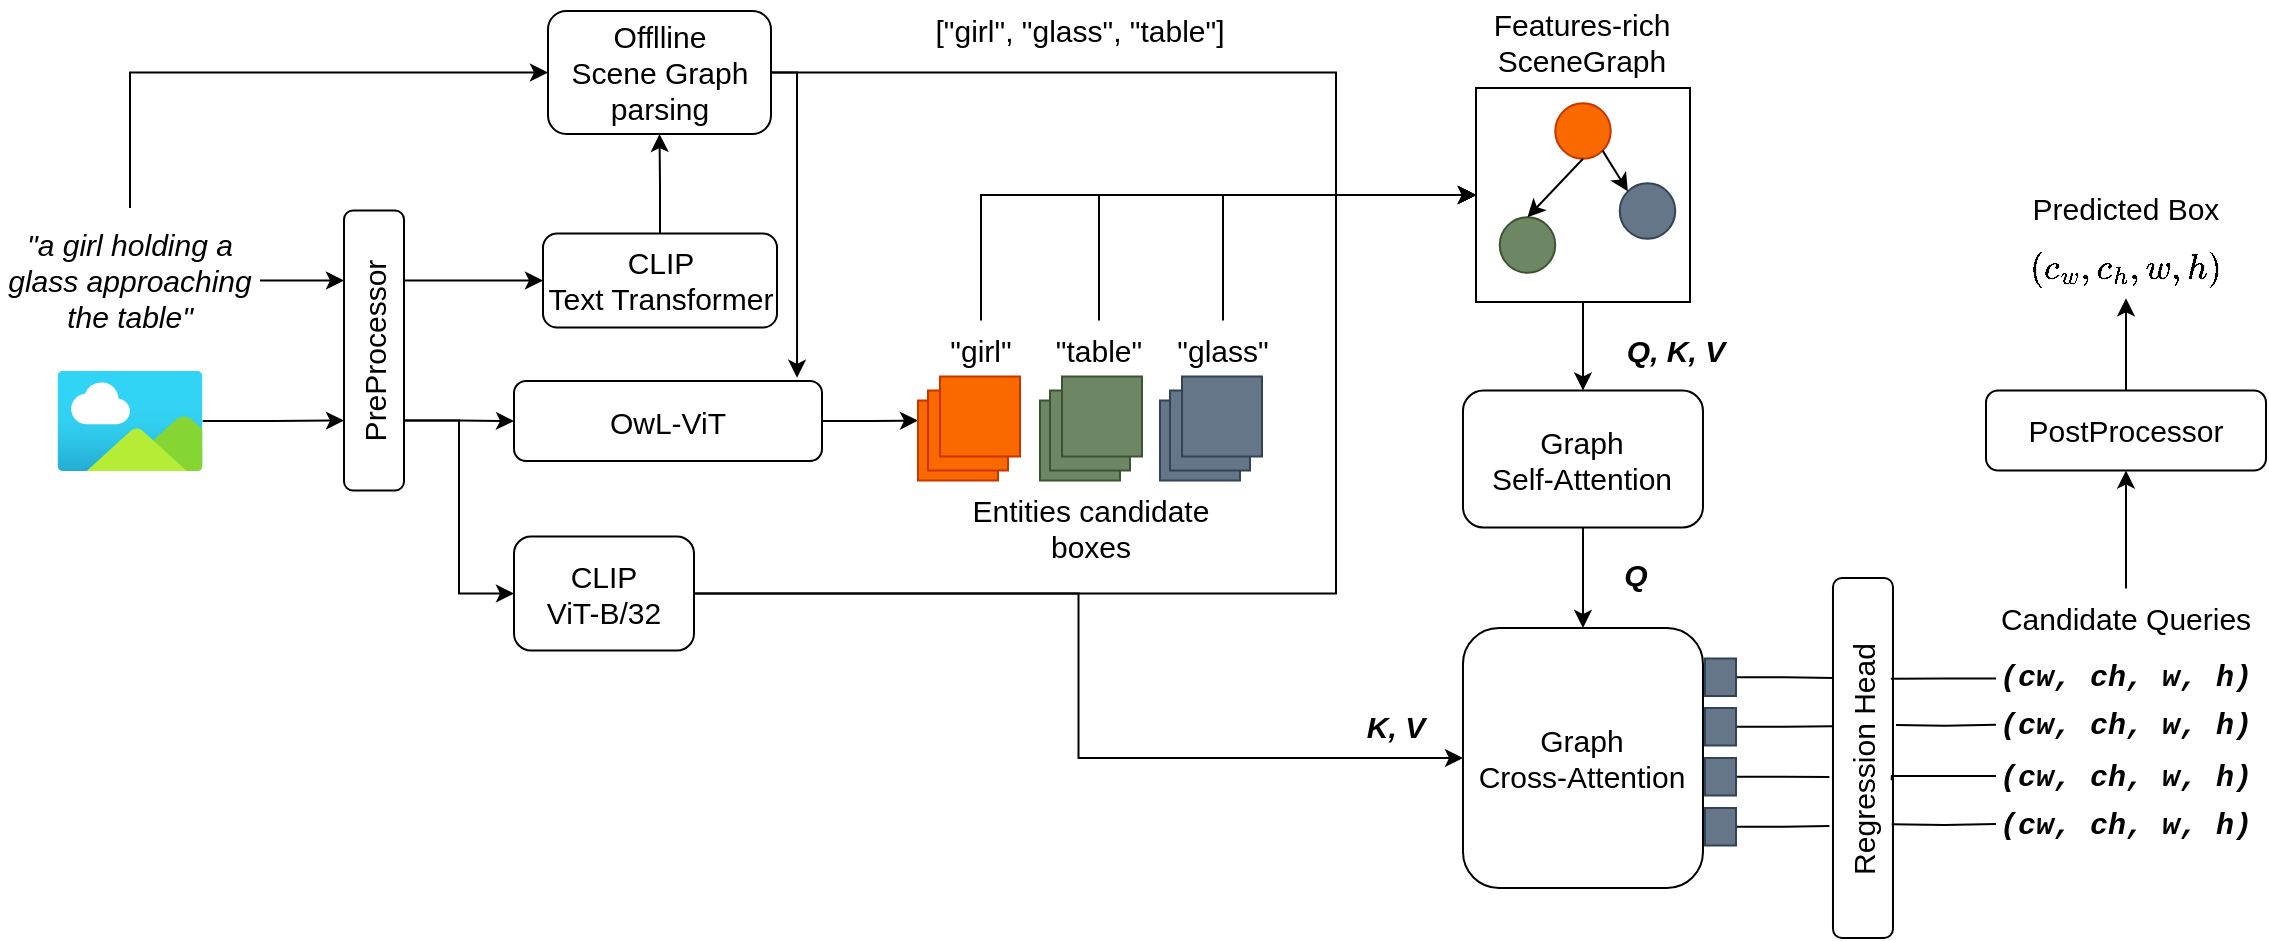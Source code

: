 <mxfile version="21.6.1" type="device">
  <diagram name="Pagina-1" id="rFU_sqioOXPZMRnYCsA3">
    <mxGraphModel dx="1589" dy="867" grid="1" gridSize="10" guides="1" tooltips="1" connect="1" arrows="1" fold="1" page="1" pageScale="1" pageWidth="827" pageHeight="1169" math="1" shadow="0">
      <root>
        <mxCell id="0" />
        <mxCell id="1" parent="0" />
        <mxCell id="9q3LpZvZRBrV1jGRHOvV-120" style="edgeStyle=orthogonalEdgeStyle;rounded=0;orthogonalLoop=1;jettySize=auto;html=1;exitX=0.5;exitY=1;exitDx=0;exitDy=0;entryX=0.5;entryY=0;entryDx=0;entryDy=0;fontSize=15;" parent="1" source="9q3LpZvZRBrV1jGRHOvV-103" target="9q3LpZvZRBrV1jGRHOvV-109" edge="1">
          <mxGeometry relative="1" as="geometry" />
        </mxCell>
        <mxCell id="9q3LpZvZRBrV1jGRHOvV-103" value="" style="whiteSpace=wrap;html=1;aspect=fixed;fontSize=15;" parent="1" vertex="1">
          <mxGeometry x="740" y="200" width="107" height="107" as="geometry" />
        </mxCell>
        <mxCell id="9q3LpZvZRBrV1jGRHOvV-66" style="edgeStyle=orthogonalEdgeStyle;rounded=0;orthogonalLoop=1;jettySize=auto;html=1;entryX=0;entryY=0.5;entryDx=0;entryDy=0;fontSize=15;" parent="1" target="9q3LpZvZRBrV1jGRHOvV-4" edge="1">
          <mxGeometry relative="1" as="geometry">
            <mxPoint x="67" y="260" as="sourcePoint" />
            <Array as="points">
              <mxPoint x="67" y="192" />
            </Array>
          </mxGeometry>
        </mxCell>
        <mxCell id="9q3LpZvZRBrV1jGRHOvV-78" style="edgeStyle=orthogonalEdgeStyle;rounded=0;orthogonalLoop=1;jettySize=auto;html=1;exitX=1;exitY=0.5;exitDx=0;exitDy=0;entryX=0.75;entryY=0;entryDx=0;entryDy=0;fontSize=15;" parent="1" source="9q3LpZvZRBrV1jGRHOvV-2" target="9q3LpZvZRBrV1jGRHOvV-58" edge="1">
          <mxGeometry relative="1" as="geometry" />
        </mxCell>
        <mxCell id="9q3LpZvZRBrV1jGRHOvV-2" value="&quot;a girl holding a glass approaching the table&quot;" style="text;html=1;strokeColor=none;fillColor=none;align=center;verticalAlign=middle;whiteSpace=wrap;rounded=0;fontSize=15;fontStyle=2" parent="1" vertex="1">
          <mxGeometry x="2" y="281.25" width="130" height="30" as="geometry" />
        </mxCell>
        <mxCell id="9q3LpZvZRBrV1jGRHOvV-84" style="edgeStyle=orthogonalEdgeStyle;rounded=0;orthogonalLoop=1;jettySize=auto;html=1;exitX=1;exitY=0.5;exitDx=0;exitDy=0;entryX=0.919;entryY=-0.04;entryDx=0;entryDy=0;entryPerimeter=0;fontSize=15;" parent="1" source="9q3LpZvZRBrV1jGRHOvV-4" target="9q3LpZvZRBrV1jGRHOvV-8" edge="1">
          <mxGeometry relative="1" as="geometry">
            <Array as="points">
              <mxPoint x="401" y="192" />
            </Array>
          </mxGeometry>
        </mxCell>
        <mxCell id="9q3LpZvZRBrV1jGRHOvV-105" style="edgeStyle=orthogonalEdgeStyle;rounded=0;orthogonalLoop=1;jettySize=auto;html=1;exitX=1;exitY=0.5;exitDx=0;exitDy=0;entryX=0;entryY=0.5;entryDx=0;entryDy=0;fontSize=15;" parent="1" source="9q3LpZvZRBrV1jGRHOvV-4" target="9q3LpZvZRBrV1jGRHOvV-103" edge="1">
          <mxGeometry relative="1" as="geometry">
            <Array as="points">
              <mxPoint x="670" y="192" />
              <mxPoint x="670" y="253" />
            </Array>
          </mxGeometry>
        </mxCell>
        <mxCell id="9q3LpZvZRBrV1jGRHOvV-4" value="Offlline&lt;br style=&quot;font-size: 15px;&quot;&gt;Scene Graph parsing" style="rounded=1;whiteSpace=wrap;html=1;fontSize=15;" parent="1" vertex="1">
          <mxGeometry x="276" y="161.5" width="111.5" height="61.5" as="geometry" />
        </mxCell>
        <mxCell id="9q3LpZvZRBrV1jGRHOvV-62" style="edgeStyle=orthogonalEdgeStyle;rounded=0;orthogonalLoop=1;jettySize=auto;html=1;entryX=0.25;entryY=0;entryDx=0;entryDy=0;fontSize=15;" parent="1" source="9q3LpZvZRBrV1jGRHOvV-5" target="9q3LpZvZRBrV1jGRHOvV-58" edge="1">
          <mxGeometry relative="1" as="geometry" />
        </mxCell>
        <mxCell id="9q3LpZvZRBrV1jGRHOvV-5" value="" style="image;aspect=fixed;html=1;points=[];align=center;fontSize=15;image=img/lib/azure2/general/Image.svg;" parent="1" vertex="1">
          <mxGeometry x="30.63" y="341.5" width="72.73" height="50" as="geometry" />
        </mxCell>
        <mxCell id="9q3LpZvZRBrV1jGRHOvV-47" style="edgeStyle=orthogonalEdgeStyle;rounded=0;orthogonalLoop=1;jettySize=auto;html=1;exitX=1;exitY=0.5;exitDx=0;exitDy=0;entryX=0;entryY=0.25;entryDx=0;entryDy=0;fontSize=15;" parent="1" source="9q3LpZvZRBrV1jGRHOvV-8" target="9q3LpZvZRBrV1jGRHOvV-35" edge="1">
          <mxGeometry relative="1" as="geometry" />
        </mxCell>
        <mxCell id="9q3LpZvZRBrV1jGRHOvV-8" value="OwL-ViT" style="rounded=1;whiteSpace=wrap;html=1;fontSize=15;" parent="1" vertex="1">
          <mxGeometry x="259" y="346.5" width="154" height="40" as="geometry" />
        </mxCell>
        <mxCell id="9q3LpZvZRBrV1jGRHOvV-11" value="[&quot;girl&quot;, &quot;glass&quot;, &quot;table&quot;]" style="text;html=1;strokeColor=none;fillColor=none;align=center;verticalAlign=middle;whiteSpace=wrap;rounded=0;fontSize=15;" parent="1" vertex="1">
          <mxGeometry x="448" y="156" width="188" height="30" as="geometry" />
        </mxCell>
        <mxCell id="9q3LpZvZRBrV1jGRHOvV-18" value="Entities candidate boxes" style="text;html=1;strokeColor=none;fillColor=none;align=center;verticalAlign=middle;whiteSpace=wrap;rounded=0;fontSize=15;" parent="1" vertex="1">
          <mxGeometry x="473.5" y="404.75" width="147" height="30" as="geometry" />
        </mxCell>
        <mxCell id="9xxns0bTBo7HSSjb7UWj-4" style="edgeStyle=orthogonalEdgeStyle;rounded=0;orthogonalLoop=1;jettySize=auto;html=1;exitX=0.5;exitY=0;exitDx=0;exitDy=0;entryX=0;entryY=0.5;entryDx=0;entryDy=0;" parent="1" source="9q3LpZvZRBrV1jGRHOvV-32" target="9q3LpZvZRBrV1jGRHOvV-103" edge="1">
          <mxGeometry relative="1" as="geometry" />
        </mxCell>
        <mxCell id="9q3LpZvZRBrV1jGRHOvV-32" value="&quot;glass&quot;" style="text;html=1;strokeColor=none;fillColor=none;align=center;verticalAlign=middle;whiteSpace=wrap;rounded=0;fontSize=15;" parent="1" vertex="1">
          <mxGeometry x="594" y="316.25" width="39" height="30" as="geometry" />
        </mxCell>
        <mxCell id="9xxns0bTBo7HSSjb7UWj-3" style="edgeStyle=orthogonalEdgeStyle;rounded=0;orthogonalLoop=1;jettySize=auto;html=1;exitX=0.5;exitY=0;exitDx=0;exitDy=0;entryX=0;entryY=0.5;entryDx=0;entryDy=0;" parent="1" source="9q3LpZvZRBrV1jGRHOvV-34" target="9q3LpZvZRBrV1jGRHOvV-103" edge="1">
          <mxGeometry relative="1" as="geometry" />
        </mxCell>
        <mxCell id="9q3LpZvZRBrV1jGRHOvV-34" value="&quot;table&quot;" style="text;html=1;strokeColor=none;fillColor=none;align=center;verticalAlign=middle;whiteSpace=wrap;rounded=0;fontSize=15;" parent="1" vertex="1">
          <mxGeometry x="532" y="316.25" width="39" height="30" as="geometry" />
        </mxCell>
        <mxCell id="9q3LpZvZRBrV1jGRHOvV-35" value="" style="whiteSpace=wrap;html=1;aspect=fixed;fillColor=#fa6800;fontColor=#000000;strokeColor=#C73500;fontSize=15;" parent="1" vertex="1">
          <mxGeometry x="461" y="356.25" width="40" height="40" as="geometry" />
        </mxCell>
        <mxCell id="9q3LpZvZRBrV1jGRHOvV-36" value="" style="whiteSpace=wrap;html=1;aspect=fixed;fillColor=#fa6800;fontColor=#000000;strokeColor=#C73500;fontSize=15;" parent="1" vertex="1">
          <mxGeometry x="466" y="351.25" width="40" height="40" as="geometry" />
        </mxCell>
        <mxCell id="9q3LpZvZRBrV1jGRHOvV-37" value="" style="whiteSpace=wrap;html=1;aspect=fixed;fillColor=#fa6800;fontColor=#000000;strokeColor=#C73500;fontSize=15;" parent="1" vertex="1">
          <mxGeometry x="472" y="344.25" width="40" height="40" as="geometry" />
        </mxCell>
        <mxCell id="9q3LpZvZRBrV1jGRHOvV-39" value="" style="whiteSpace=wrap;html=1;aspect=fixed;fillColor=#6d8764;fontColor=#ffffff;strokeColor=#3A5431;fontSize=15;" parent="1" vertex="1">
          <mxGeometry x="522" y="356.25" width="40" height="40" as="geometry" />
        </mxCell>
        <mxCell id="9q3LpZvZRBrV1jGRHOvV-40" value="" style="whiteSpace=wrap;html=1;aspect=fixed;fillColor=#6d8764;fontColor=#ffffff;strokeColor=#3A5431;fontSize=15;" parent="1" vertex="1">
          <mxGeometry x="527" y="351.25" width="40" height="40" as="geometry" />
        </mxCell>
        <mxCell id="9q3LpZvZRBrV1jGRHOvV-41" value="" style="whiteSpace=wrap;html=1;aspect=fixed;fillColor=#6d8764;fontColor=#ffffff;strokeColor=#3A5431;fontSize=15;" parent="1" vertex="1">
          <mxGeometry x="533" y="344.25" width="40" height="40" as="geometry" />
        </mxCell>
        <mxCell id="9q3LpZvZRBrV1jGRHOvV-42" value="" style="whiteSpace=wrap;html=1;aspect=fixed;fillColor=#647687;fontColor=#ffffff;strokeColor=#314354;fontSize=15;" parent="1" vertex="1">
          <mxGeometry x="582" y="356.25" width="40" height="40" as="geometry" />
        </mxCell>
        <mxCell id="9q3LpZvZRBrV1jGRHOvV-43" value="" style="whiteSpace=wrap;html=1;aspect=fixed;fillColor=#647687;fontColor=#ffffff;strokeColor=#314354;fontSize=15;" parent="1" vertex="1">
          <mxGeometry x="587" y="351.25" width="40" height="40" as="geometry" />
        </mxCell>
        <mxCell id="9q3LpZvZRBrV1jGRHOvV-44" value="" style="whiteSpace=wrap;html=1;aspect=fixed;fillColor=#647687;fontColor=#ffffff;strokeColor=#314354;fontSize=15;" parent="1" vertex="1">
          <mxGeometry x="593" y="344.25" width="40" height="40" as="geometry" />
        </mxCell>
        <mxCell id="9xxns0bTBo7HSSjb7UWj-2" style="edgeStyle=orthogonalEdgeStyle;rounded=0;orthogonalLoop=1;jettySize=auto;html=1;exitX=0.5;exitY=0;exitDx=0;exitDy=0;entryX=0;entryY=0.5;entryDx=0;entryDy=0;" parent="1" source="9q3LpZvZRBrV1jGRHOvV-51" target="9q3LpZvZRBrV1jGRHOvV-103" edge="1">
          <mxGeometry relative="1" as="geometry" />
        </mxCell>
        <mxCell id="9q3LpZvZRBrV1jGRHOvV-51" value="&quot;girl&quot;" style="text;html=1;strokeColor=none;fillColor=none;align=center;verticalAlign=middle;whiteSpace=wrap;rounded=0;fontSize=15;" parent="1" vertex="1">
          <mxGeometry x="473" y="316.25" width="39" height="30" as="geometry" />
        </mxCell>
        <mxCell id="9q3LpZvZRBrV1jGRHOvV-63" style="edgeStyle=orthogonalEdgeStyle;rounded=0;orthogonalLoop=1;jettySize=auto;html=1;exitX=0.25;exitY=1;exitDx=0;exitDy=0;entryX=0;entryY=0.5;entryDx=0;entryDy=0;fontSize=15;" parent="1" source="9q3LpZvZRBrV1jGRHOvV-58" target="9q3LpZvZRBrV1jGRHOvV-61" edge="1">
          <mxGeometry relative="1" as="geometry" />
        </mxCell>
        <mxCell id="9q3LpZvZRBrV1jGRHOvV-67" style="edgeStyle=orthogonalEdgeStyle;rounded=0;orthogonalLoop=1;jettySize=auto;html=1;exitX=0.25;exitY=1;exitDx=0;exitDy=0;entryX=0;entryY=0.5;entryDx=0;entryDy=0;fontSize=15;" parent="1" source="9q3LpZvZRBrV1jGRHOvV-58" target="9q3LpZvZRBrV1jGRHOvV-8" edge="1">
          <mxGeometry relative="1" as="geometry" />
        </mxCell>
        <mxCell id="9q3LpZvZRBrV1jGRHOvV-85" style="edgeStyle=orthogonalEdgeStyle;rounded=0;orthogonalLoop=1;jettySize=auto;html=1;exitX=0.75;exitY=1;exitDx=0;exitDy=0;entryX=0;entryY=0.5;entryDx=0;entryDy=0;fontSize=15;" parent="1" source="9q3LpZvZRBrV1jGRHOvV-58" target="9q3LpZvZRBrV1jGRHOvV-60" edge="1">
          <mxGeometry relative="1" as="geometry" />
        </mxCell>
        <mxCell id="9q3LpZvZRBrV1jGRHOvV-58" value="PreProcessor" style="rounded=1;whiteSpace=wrap;html=1;rotation=-90;fontSize=15;" parent="1" vertex="1">
          <mxGeometry x="119" y="316.25" width="140" height="30" as="geometry" />
        </mxCell>
        <mxCell id="9q3LpZvZRBrV1jGRHOvV-119" style="edgeStyle=orthogonalEdgeStyle;rounded=0;orthogonalLoop=1;jettySize=auto;html=1;exitX=0.5;exitY=0;exitDx=0;exitDy=0;entryX=0.5;entryY=1;entryDx=0;entryDy=0;fontSize=15;" parent="1" source="9q3LpZvZRBrV1jGRHOvV-60" target="9q3LpZvZRBrV1jGRHOvV-4" edge="1">
          <mxGeometry relative="1" as="geometry" />
        </mxCell>
        <mxCell id="9q3LpZvZRBrV1jGRHOvV-60" value="CLIP&lt;br style=&quot;font-size: 15px;&quot;&gt;Text Transformer" style="rounded=1;whiteSpace=wrap;html=1;fontSize=15;" parent="1" vertex="1">
          <mxGeometry x="273.5" y="272.75" width="117" height="47" as="geometry" />
        </mxCell>
        <mxCell id="9q3LpZvZRBrV1jGRHOvV-114" style="edgeStyle=orthogonalEdgeStyle;rounded=0;orthogonalLoop=1;jettySize=auto;html=1;exitX=1;exitY=0.5;exitDx=0;exitDy=0;entryX=0;entryY=0.5;entryDx=0;entryDy=0;fontSize=15;" parent="1" source="9q3LpZvZRBrV1jGRHOvV-61" target="9q3LpZvZRBrV1jGRHOvV-111" edge="1">
          <mxGeometry relative="1" as="geometry" />
        </mxCell>
        <mxCell id="9q3LpZvZRBrV1jGRHOvV-115" style="edgeStyle=orthogonalEdgeStyle;rounded=0;orthogonalLoop=1;jettySize=auto;html=1;exitX=1;exitY=0.5;exitDx=0;exitDy=0;entryX=0;entryY=0.5;entryDx=0;entryDy=0;fontSize=15;" parent="1" source="9q3LpZvZRBrV1jGRHOvV-61" target="9q3LpZvZRBrV1jGRHOvV-103" edge="1">
          <mxGeometry relative="1" as="geometry">
            <Array as="points">
              <mxPoint x="670" y="453" />
              <mxPoint x="670" y="253" />
            </Array>
          </mxGeometry>
        </mxCell>
        <mxCell id="9q3LpZvZRBrV1jGRHOvV-61" value="CLIP&lt;br style=&quot;font-size: 15px;&quot;&gt;ViT-B/32" style="rounded=1;whiteSpace=wrap;html=1;fontSize=15;" parent="1" vertex="1">
          <mxGeometry x="259" y="424.25" width="90" height="57" as="geometry" />
        </mxCell>
        <mxCell id="9q3LpZvZRBrV1jGRHOvV-87" value="" style="ellipse;whiteSpace=wrap;html=1;aspect=fixed;fillColor=#647687;fontColor=#ffffff;strokeColor=#314354;fontSize=15;" parent="1" vertex="1">
          <mxGeometry x="811.87" y="247.63" width="27.75" height="27.75" as="geometry" />
        </mxCell>
        <mxCell id="9q3LpZvZRBrV1jGRHOvV-88" value="" style="ellipse;whiteSpace=wrap;html=1;aspect=fixed;fillColor=#fa6800;fontColor=#000000;strokeColor=#C73500;fontSize=15;" parent="1" vertex="1">
          <mxGeometry x="779.62" y="207.63" width="27.75" height="27.75" as="geometry" />
        </mxCell>
        <mxCell id="9q3LpZvZRBrV1jGRHOvV-93" value="" style="ellipse;whiteSpace=wrap;html=1;aspect=fixed;fillColor=#6d8764;fontColor=#ffffff;strokeColor=#3A5431;fontSize=15;" parent="1" vertex="1">
          <mxGeometry x="751.87" y="264.63" width="27.75" height="27.75" as="geometry" />
        </mxCell>
        <mxCell id="9q3LpZvZRBrV1jGRHOvV-101" value="" style="endArrow=classic;html=1;rounded=0;exitX=1;exitY=1;exitDx=0;exitDy=0;entryX=0;entryY=0;entryDx=0;entryDy=0;fontSize=15;" parent="1" source="9q3LpZvZRBrV1jGRHOvV-88" target="9q3LpZvZRBrV1jGRHOvV-87" edge="1">
          <mxGeometry width="50" height="50" relative="1" as="geometry">
            <mxPoint x="631.87" y="347.63" as="sourcePoint" />
            <mxPoint x="821.87" y="257.63" as="targetPoint" />
          </mxGeometry>
        </mxCell>
        <mxCell id="9q3LpZvZRBrV1jGRHOvV-102" value="" style="endArrow=classic;html=1;rounded=0;entryX=0.5;entryY=0;entryDx=0;entryDy=0;exitX=0.5;exitY=1;exitDx=0;exitDy=0;fontSize=15;" parent="1" source="9q3LpZvZRBrV1jGRHOvV-88" target="9q3LpZvZRBrV1jGRHOvV-93" edge="1">
          <mxGeometry width="50" height="50" relative="1" as="geometry">
            <mxPoint x="631.87" y="347.63" as="sourcePoint" />
            <mxPoint x="681.87" y="297.63" as="targetPoint" />
          </mxGeometry>
        </mxCell>
        <mxCell id="9q3LpZvZRBrV1jGRHOvV-108" value="Features-rich&lt;br&gt;SceneGraph" style="text;html=1;strokeColor=none;fillColor=none;align=center;verticalAlign=middle;whiteSpace=wrap;rounded=0;fontSize=15;" parent="1" vertex="1">
          <mxGeometry x="743.49" y="161.5" width="100" height="30" as="geometry" />
        </mxCell>
        <mxCell id="9q3LpZvZRBrV1jGRHOvV-112" style="edgeStyle=orthogonalEdgeStyle;rounded=0;orthogonalLoop=1;jettySize=auto;html=1;exitX=0.5;exitY=1;exitDx=0;exitDy=0;entryX=0.5;entryY=0;entryDx=0;entryDy=0;fontSize=15;" parent="1" source="9q3LpZvZRBrV1jGRHOvV-109" target="9q3LpZvZRBrV1jGRHOvV-111" edge="1">
          <mxGeometry relative="1" as="geometry" />
        </mxCell>
        <mxCell id="9q3LpZvZRBrV1jGRHOvV-109" value="Graph &lt;br&gt;Self-Attention" style="rounded=1;whiteSpace=wrap;html=1;fontSize=15;" parent="1" vertex="1">
          <mxGeometry x="733.49" y="351.25" width="120" height="68.5" as="geometry" />
        </mxCell>
        <mxCell id="9q3LpZvZRBrV1jGRHOvV-111" value="Graph &lt;br style=&quot;font-size: 15px;&quot;&gt;Cross-Attention" style="rounded=1;whiteSpace=wrap;html=1;fontSize=15;" parent="1" vertex="1">
          <mxGeometry x="733.49" y="470" width="120" height="130" as="geometry" />
        </mxCell>
        <mxCell id="9q3LpZvZRBrV1jGRHOvV-116" value="Q" style="text;html=1;strokeColor=none;fillColor=none;align=center;verticalAlign=middle;whiteSpace=wrap;rounded=0;fontSize=15;fontColor=#000000;fontStyle=3" parent="1" vertex="1">
          <mxGeometry x="799.62" y="428.25" width="40" height="30" as="geometry" />
        </mxCell>
        <mxCell id="9q3LpZvZRBrV1jGRHOvV-117" value="K, V" style="text;html=1;strokeColor=none;fillColor=none;align=center;verticalAlign=middle;whiteSpace=wrap;rounded=0;fontSize=15;fontColor=#000000;fontStyle=3" parent="1" vertex="1">
          <mxGeometry x="660" y="504" width="80" height="30" as="geometry" />
        </mxCell>
        <mxCell id="9q3LpZvZRBrV1jGRHOvV-118" value="Q, K, V" style="text;html=1;strokeColor=none;fillColor=none;align=center;verticalAlign=middle;whiteSpace=wrap;rounded=0;fontSize=15;fontColor=#000000;fontStyle=3" parent="1" vertex="1">
          <mxGeometry x="799.62" y="316.25" width="80" height="30" as="geometry" />
        </mxCell>
        <mxCell id="9xxns0bTBo7HSSjb7UWj-5" style="edgeStyle=orthogonalEdgeStyle;rounded=0;orthogonalLoop=1;jettySize=auto;html=1;exitX=0.5;exitY=0;exitDx=0;exitDy=0;entryX=0.5;entryY=1;entryDx=0;entryDy=0;" parent="1" source="9q3LpZvZRBrV1jGRHOvV-130" target="9xxns0bTBo7HSSjb7UWj-1" edge="1">
          <mxGeometry relative="1" as="geometry" />
        </mxCell>
        <mxCell id="9q3LpZvZRBrV1jGRHOvV-130" value="Candidate&amp;nbsp;Queries" style="text;html=1;strokeColor=none;fillColor=none;align=center;verticalAlign=middle;whiteSpace=wrap;rounded=0;fontSize=15;" parent="1" vertex="1">
          <mxGeometry x="1010" y="450.25" width="110" height="30" as="geometry" />
        </mxCell>
        <mxCell id="9q3LpZvZRBrV1jGRHOvV-137" style="edgeStyle=orthogonalEdgeStyle;rounded=0;orthogonalLoop=1;jettySize=auto;html=1;exitX=1;exitY=0.5;exitDx=0;exitDy=0;entryX=0.722;entryY=0.023;entryDx=0;entryDy=0;entryPerimeter=0;endArrow=none;endFill=0;fontSize=15;" parent="1" source="9q3LpZvZRBrV1jGRHOvV-132" target="9q3LpZvZRBrV1jGRHOvV-136" edge="1">
          <mxGeometry relative="1" as="geometry" />
        </mxCell>
        <mxCell id="9q3LpZvZRBrV1jGRHOvV-132" value="" style="rounded=0;whiteSpace=wrap;html=1;fillColor=#647687;fontColor=#ffffff;strokeColor=#314354;fontSize=15;" parent="1" vertex="1">
          <mxGeometry x="854.49" y="485.25" width="15.51" height="18.75" as="geometry" />
        </mxCell>
        <mxCell id="9q3LpZvZRBrV1jGRHOvV-138" style="edgeStyle=orthogonalEdgeStyle;rounded=0;orthogonalLoop=1;jettySize=auto;html=1;exitX=1;exitY=0.5;exitDx=0;exitDy=0;entryX=0.588;entryY=-0.005;entryDx=0;entryDy=0;entryPerimeter=0;endArrow=none;endFill=0;fontSize=15;" parent="1" source="9q3LpZvZRBrV1jGRHOvV-133" target="9q3LpZvZRBrV1jGRHOvV-136" edge="1">
          <mxGeometry relative="1" as="geometry" />
        </mxCell>
        <mxCell id="9q3LpZvZRBrV1jGRHOvV-133" value="" style="rounded=0;whiteSpace=wrap;html=1;fillColor=#647687;fontColor=#ffffff;strokeColor=#314354;fontSize=15;" parent="1" vertex="1">
          <mxGeometry x="854.49" y="510" width="15.51" height="18.75" as="geometry" />
        </mxCell>
        <mxCell id="9q3LpZvZRBrV1jGRHOvV-139" style="edgeStyle=orthogonalEdgeStyle;rounded=0;orthogonalLoop=1;jettySize=auto;html=1;exitX=1;exitY=0.5;exitDx=0;exitDy=0;entryX=0.447;entryY=-0.06;entryDx=0;entryDy=0;entryPerimeter=0;endArrow=none;endFill=0;fontSize=15;" parent="1" source="9q3LpZvZRBrV1jGRHOvV-134" target="9q3LpZvZRBrV1jGRHOvV-136" edge="1">
          <mxGeometry relative="1" as="geometry" />
        </mxCell>
        <mxCell id="9q3LpZvZRBrV1jGRHOvV-134" value="" style="rounded=0;whiteSpace=wrap;html=1;fillColor=#647687;fontColor=#ffffff;strokeColor=#314354;fontSize=15;" parent="1" vertex="1">
          <mxGeometry x="854.49" y="535" width="15.51" height="18.75" as="geometry" />
        </mxCell>
        <mxCell id="9q3LpZvZRBrV1jGRHOvV-140" style="edgeStyle=orthogonalEdgeStyle;rounded=0;orthogonalLoop=1;jettySize=auto;html=1;exitX=1;exitY=0.5;exitDx=0;exitDy=0;entryX=0.311;entryY=-0.06;entryDx=0;entryDy=0;entryPerimeter=0;endArrow=none;endFill=0;fontSize=15;" parent="1" source="9q3LpZvZRBrV1jGRHOvV-135" target="9q3LpZvZRBrV1jGRHOvV-136" edge="1">
          <mxGeometry relative="1" as="geometry" />
        </mxCell>
        <mxCell id="9q3LpZvZRBrV1jGRHOvV-135" value="" style="rounded=0;whiteSpace=wrap;html=1;fillColor=#647687;fontColor=#ffffff;strokeColor=#314354;fontSize=15;" parent="1" vertex="1">
          <mxGeometry x="854.49" y="560" width="15.51" height="18.75" as="geometry" />
        </mxCell>
        <mxCell id="9q3LpZvZRBrV1jGRHOvV-136" value="Regression Head" style="rounded=1;whiteSpace=wrap;html=1;rotation=-90;fontSize=15;" parent="1" vertex="1">
          <mxGeometry x="843.49" y="520" width="180" height="30" as="geometry" />
        </mxCell>
        <mxCell id="9q3LpZvZRBrV1jGRHOvV-145" style="edgeStyle=orthogonalEdgeStyle;rounded=0;orthogonalLoop=1;jettySize=auto;html=1;exitX=0;exitY=0.5;exitDx=0;exitDy=0;entryX=0.72;entryY=0.965;entryDx=0;entryDy=0;entryPerimeter=0;endArrow=none;endFill=0;fontSize=15;" parent="1" source="9q3LpZvZRBrV1jGRHOvV-141" target="9q3LpZvZRBrV1jGRHOvV-136" edge="1">
          <mxGeometry relative="1" as="geometry" />
        </mxCell>
        <mxCell id="9q3LpZvZRBrV1jGRHOvV-141" value="(cw, ch, w, h)" style="text;html=1;strokeColor=none;fillColor=none;align=center;verticalAlign=middle;whiteSpace=wrap;rounded=0;fontSize=15;fontColor=#000000;fontStyle=3;fontFamily=Courier New;" parent="1" vertex="1">
          <mxGeometry x="1000" y="480.25" width="130" height="30" as="geometry" />
        </mxCell>
        <mxCell id="9q3LpZvZRBrV1jGRHOvV-146" style="edgeStyle=orthogonalEdgeStyle;rounded=0;orthogonalLoop=1;jettySize=auto;html=1;exitX=0;exitY=0.5;exitDx=0;exitDy=0;entryX=0.592;entryY=1.05;entryDx=0;entryDy=0;entryPerimeter=0;endArrow=none;endFill=0;fontSize=15;" parent="1" target="9q3LpZvZRBrV1jGRHOvV-136" edge="1">
          <mxGeometry relative="1" as="geometry">
            <mxPoint x="1000" y="518.38" as="sourcePoint" />
          </mxGeometry>
        </mxCell>
        <mxCell id="9q3LpZvZRBrV1jGRHOvV-147" style="edgeStyle=orthogonalEdgeStyle;rounded=0;orthogonalLoop=1;jettySize=auto;html=1;exitX=0;exitY=0.5;exitDx=0;exitDy=0;entryX=0.438;entryY=0.979;entryDx=0;entryDy=0;entryPerimeter=0;endArrow=none;endFill=0;fontSize=15;" parent="1" target="9q3LpZvZRBrV1jGRHOvV-136" edge="1">
          <mxGeometry relative="1" as="geometry">
            <Array as="points">
              <mxPoint x="948" y="544" />
            </Array>
            <mxPoint x="1000" y="544" as="sourcePoint" />
          </mxGeometry>
        </mxCell>
        <mxCell id="9q3LpZvZRBrV1jGRHOvV-148" style="edgeStyle=orthogonalEdgeStyle;rounded=0;orthogonalLoop=1;jettySize=auto;html=1;exitX=0;exitY=0.5;exitDx=0;exitDy=0;entryX=0.316;entryY=0.979;entryDx=0;entryDy=0;entryPerimeter=0;endArrow=none;endFill=0;fontSize=15;" parent="1" target="9q3LpZvZRBrV1jGRHOvV-136" edge="1">
          <mxGeometry relative="1" as="geometry">
            <mxPoint x="1000" y="568" as="sourcePoint" />
          </mxGeometry>
        </mxCell>
        <mxCell id="9xxns0bTBo7HSSjb7UWj-7" style="edgeStyle=orthogonalEdgeStyle;rounded=0;orthogonalLoop=1;jettySize=auto;html=1;exitX=0.5;exitY=0;exitDx=0;exitDy=0;entryX=0.5;entryY=1;entryDx=0;entryDy=0;" parent="1" source="9xxns0bTBo7HSSjb7UWj-1" target="9xxns0bTBo7HSSjb7UWj-6" edge="1">
          <mxGeometry relative="1" as="geometry" />
        </mxCell>
        <mxCell id="9xxns0bTBo7HSSjb7UWj-1" value="PostProcessor" style="rounded=1;whiteSpace=wrap;html=1;fontSize=15;" parent="1" vertex="1">
          <mxGeometry x="995" y="351.25" width="140" height="40" as="geometry" />
        </mxCell>
        <mxCell id="9xxns0bTBo7HSSjb7UWj-6" value="$$(c_w, c_h, w, h)$$" style="text;html=1;strokeColor=none;fillColor=none;align=center;verticalAlign=middle;whiteSpace=wrap;rounded=0;fontSize=15;" parent="1" vertex="1">
          <mxGeometry x="1025" y="275.13" width="80" height="30" as="geometry" />
        </mxCell>
        <mxCell id="9xxns0bTBo7HSSjb7UWj-8" value="Predicted Box" style="text;html=1;strokeColor=none;fillColor=none;align=center;verticalAlign=middle;whiteSpace=wrap;rounded=0;fontSize=15;" parent="1" vertex="1">
          <mxGeometry x="1010" y="245.13" width="110" height="30" as="geometry" />
        </mxCell>
        <mxCell id="_6j5w-8dELog4_wxHk2d-1" value="(cw, ch, w, h)" style="text;html=1;strokeColor=none;fillColor=none;align=center;verticalAlign=middle;whiteSpace=wrap;rounded=0;fontSize=15;fontColor=#000000;fontStyle=3;fontFamily=Courier New;" vertex="1" parent="1">
          <mxGeometry x="1000" y="504" width="130" height="30" as="geometry" />
        </mxCell>
        <mxCell id="_6j5w-8dELog4_wxHk2d-3" value="(cw, ch, w, h)" style="text;html=1;strokeColor=none;fillColor=none;align=center;verticalAlign=middle;whiteSpace=wrap;rounded=0;fontSize=15;fontColor=#000000;fontStyle=3;fontFamily=Courier New;" vertex="1" parent="1">
          <mxGeometry x="1000" y="530" width="130" height="30" as="geometry" />
        </mxCell>
        <mxCell id="_6j5w-8dELog4_wxHk2d-4" value="(cw, ch, w, h)" style="text;html=1;strokeColor=none;fillColor=none;align=center;verticalAlign=middle;whiteSpace=wrap;rounded=0;fontSize=15;fontColor=#000000;fontStyle=3;fontFamily=Courier New;" vertex="1" parent="1">
          <mxGeometry x="1000" y="553.75" width="130" height="30" as="geometry" />
        </mxCell>
      </root>
    </mxGraphModel>
  </diagram>
</mxfile>
